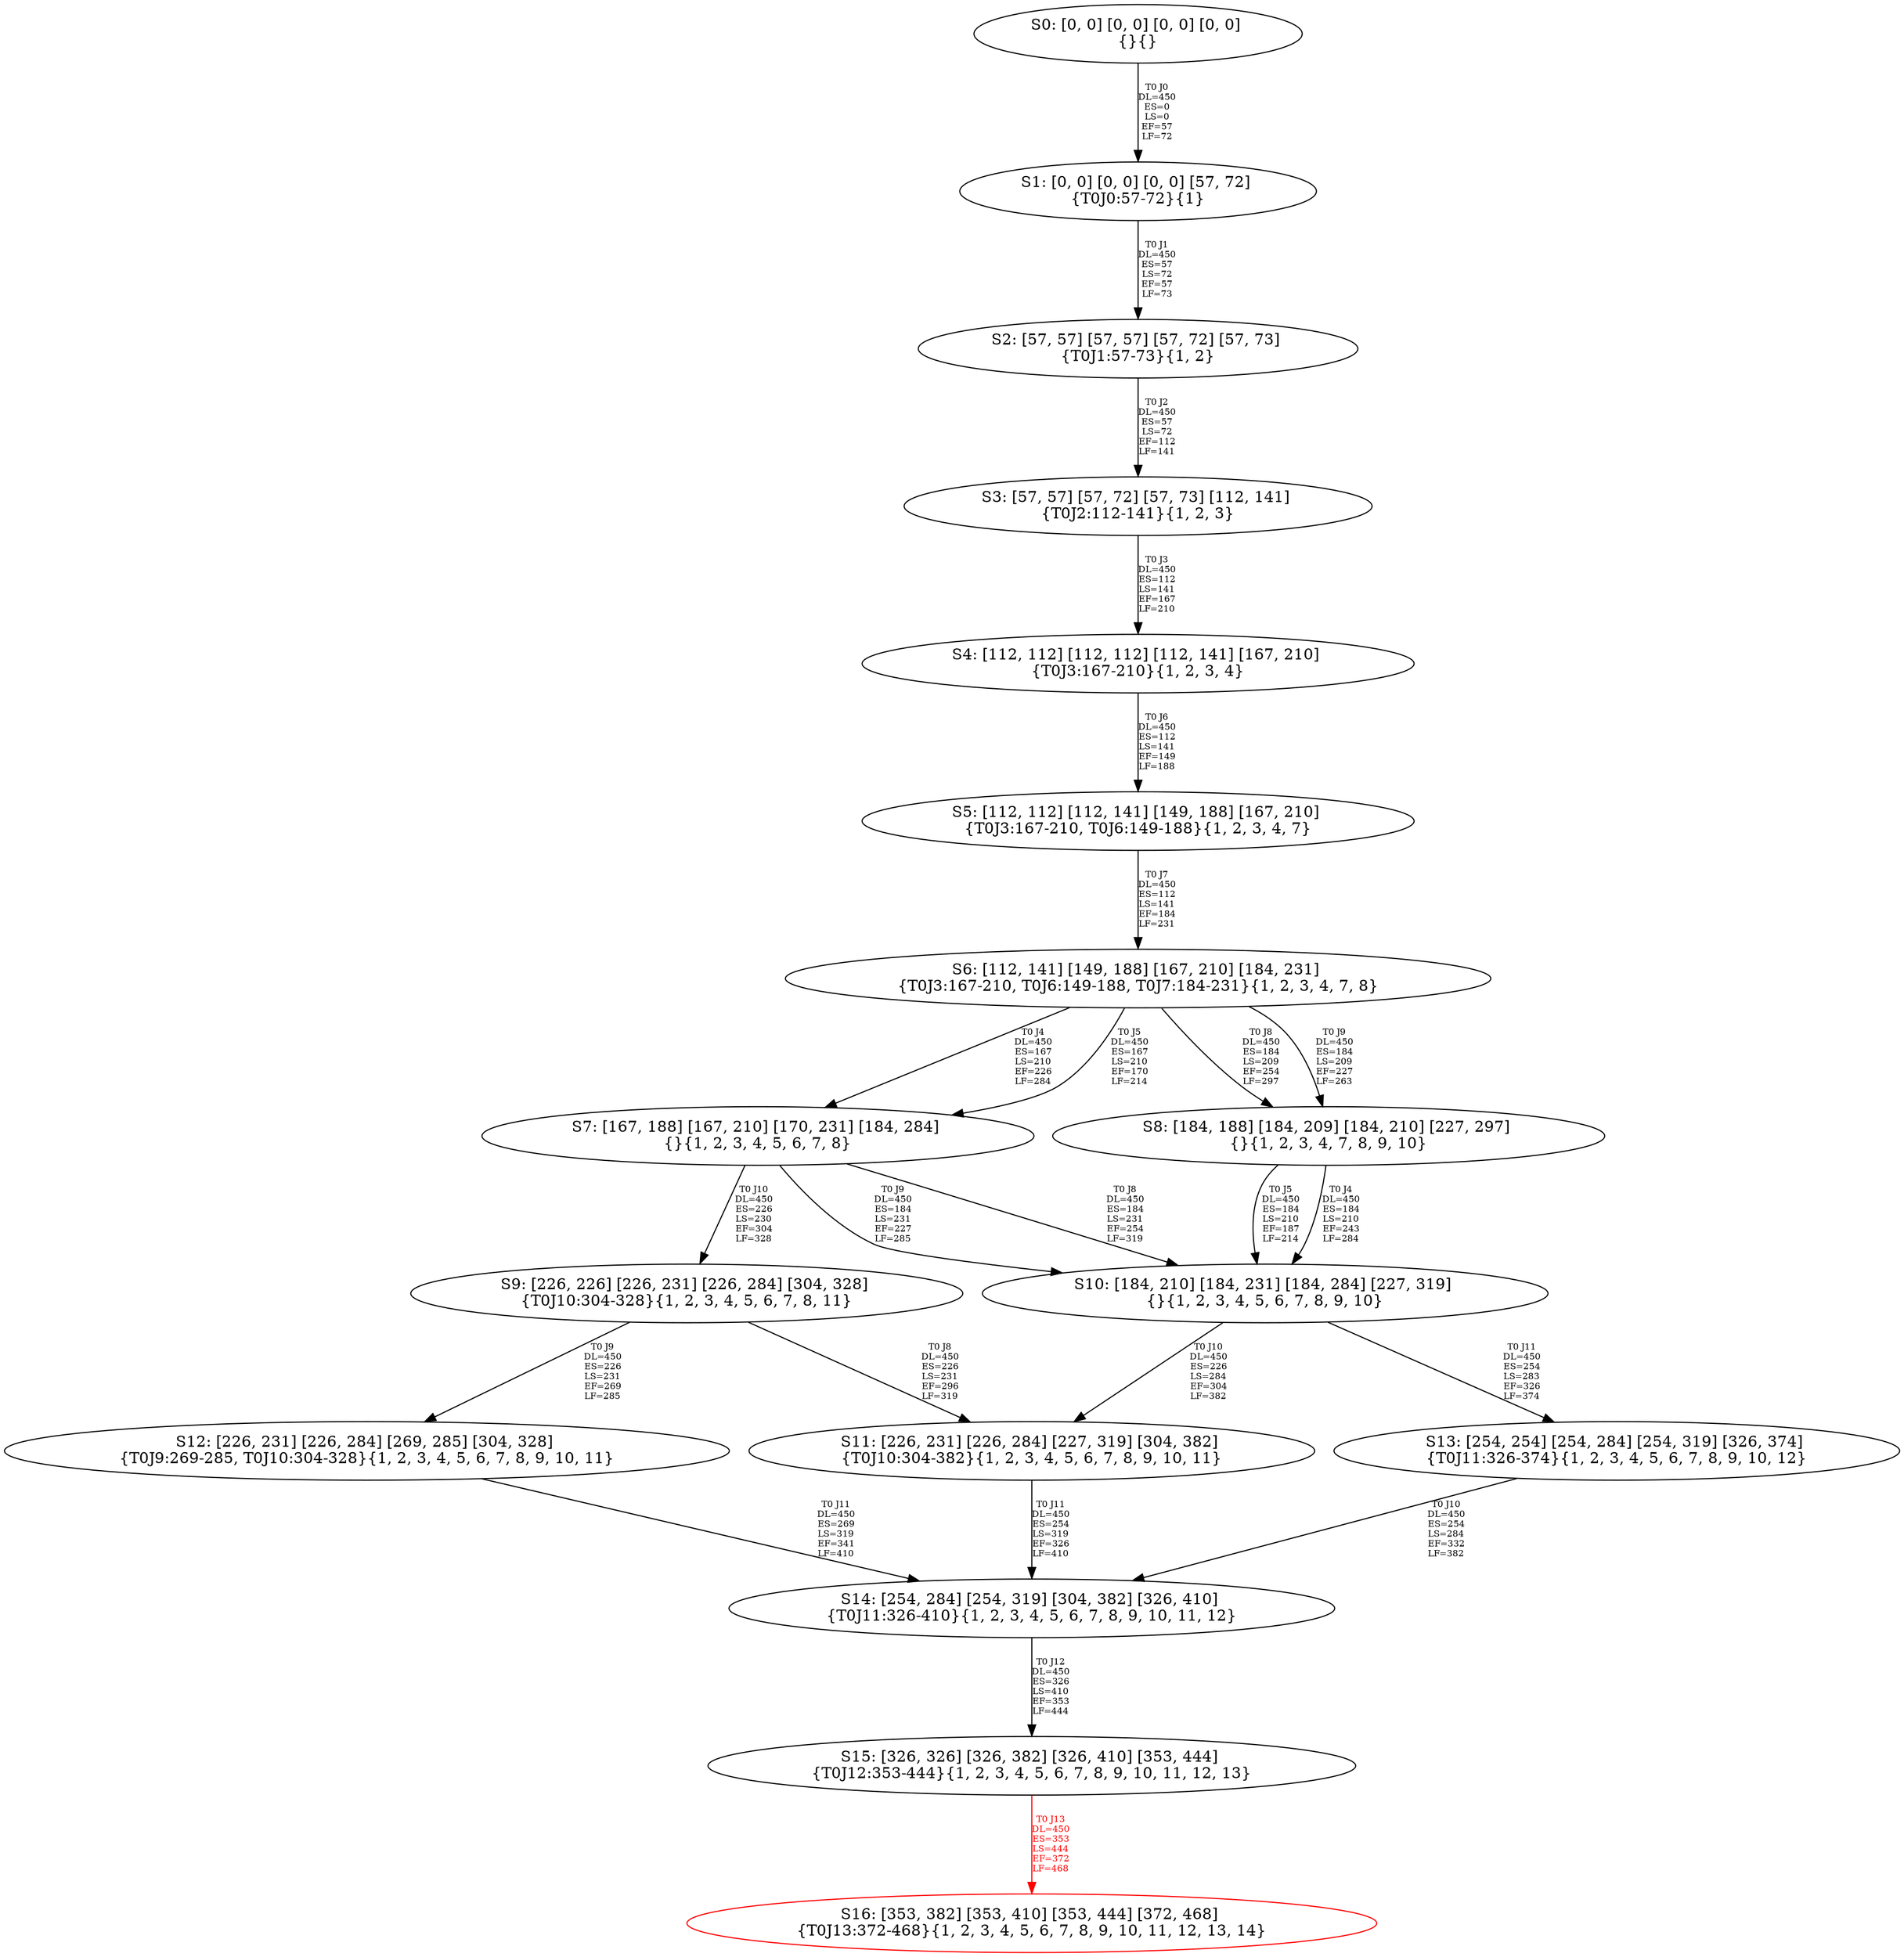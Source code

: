 digraph {
	S0[label="S0: [0, 0] [0, 0] [0, 0] [0, 0] \n{}{}"];
	S1[label="S1: [0, 0] [0, 0] [0, 0] [57, 72] \n{T0J0:57-72}{1}"];
	S2[label="S2: [57, 57] [57, 57] [57, 72] [57, 73] \n{T0J1:57-73}{1, 2}"];
	S3[label="S3: [57, 57] [57, 72] [57, 73] [112, 141] \n{T0J2:112-141}{1, 2, 3}"];
	S4[label="S4: [112, 112] [112, 112] [112, 141] [167, 210] \n{T0J3:167-210}{1, 2, 3, 4}"];
	S5[label="S5: [112, 112] [112, 141] [149, 188] [167, 210] \n{T0J3:167-210, T0J6:149-188}{1, 2, 3, 4, 7}"];
	S6[label="S6: [112, 141] [149, 188] [167, 210] [184, 231] \n{T0J3:167-210, T0J6:149-188, T0J7:184-231}{1, 2, 3, 4, 7, 8}"];
	S7[label="S7: [167, 188] [167, 210] [170, 231] [184, 284] \n{}{1, 2, 3, 4, 5, 6, 7, 8}"];
	S8[label="S8: [184, 188] [184, 209] [184, 210] [227, 297] \n{}{1, 2, 3, 4, 7, 8, 9, 10}"];
	S9[label="S9: [226, 226] [226, 231] [226, 284] [304, 328] \n{T0J10:304-328}{1, 2, 3, 4, 5, 6, 7, 8, 11}"];
	S10[label="S10: [184, 210] [184, 231] [184, 284] [227, 319] \n{}{1, 2, 3, 4, 5, 6, 7, 8, 9, 10}"];
	S11[label="S11: [226, 231] [226, 284] [227, 319] [304, 382] \n{T0J10:304-382}{1, 2, 3, 4, 5, 6, 7, 8, 9, 10, 11}"];
	S12[label="S12: [226, 231] [226, 284] [269, 285] [304, 328] \n{T0J9:269-285, T0J10:304-328}{1, 2, 3, 4, 5, 6, 7, 8, 9, 10, 11}"];
	S13[label="S13: [254, 254] [254, 284] [254, 319] [326, 374] \n{T0J11:326-374}{1, 2, 3, 4, 5, 6, 7, 8, 9, 10, 12}"];
	S14[label="S14: [254, 284] [254, 319] [304, 382] [326, 410] \n{T0J11:326-410}{1, 2, 3, 4, 5, 6, 7, 8, 9, 10, 11, 12}"];
	S15[label="S15: [326, 326] [326, 382] [326, 410] [353, 444] \n{T0J12:353-444}{1, 2, 3, 4, 5, 6, 7, 8, 9, 10, 11, 12, 13}"];
	S16[label="S16: [353, 382] [353, 410] [353, 444] [372, 468] \n{T0J13:372-468}{1, 2, 3, 4, 5, 6, 7, 8, 9, 10, 11, 12, 13, 14}"];
	S0 -> S1[label="T0 J0\nDL=450\nES=0\nLS=0\nEF=57\nLF=72",fontsize=8];
	S1 -> S2[label="T0 J1\nDL=450\nES=57\nLS=72\nEF=57\nLF=73",fontsize=8];
	S2 -> S3[label="T0 J2\nDL=450\nES=57\nLS=72\nEF=112\nLF=141",fontsize=8];
	S3 -> S4[label="T0 J3\nDL=450\nES=112\nLS=141\nEF=167\nLF=210",fontsize=8];
	S4 -> S5[label="T0 J6\nDL=450\nES=112\nLS=141\nEF=149\nLF=188",fontsize=8];
	S5 -> S6[label="T0 J7\nDL=450\nES=112\nLS=141\nEF=184\nLF=231",fontsize=8];
	S6 -> S7[label="T0 J4\nDL=450\nES=167\nLS=210\nEF=226\nLF=284",fontsize=8];
	S6 -> S7[label="T0 J5\nDL=450\nES=167\nLS=210\nEF=170\nLF=214",fontsize=8];
	S6 -> S8[label="T0 J8\nDL=450\nES=184\nLS=209\nEF=254\nLF=297",fontsize=8];
	S6 -> S8[label="T0 J9\nDL=450\nES=184\nLS=209\nEF=227\nLF=263",fontsize=8];
	S7 -> S10[label="T0 J8\nDL=450\nES=184\nLS=231\nEF=254\nLF=319",fontsize=8];
	S7 -> S10[label="T0 J9\nDL=450\nES=184\nLS=231\nEF=227\nLF=285",fontsize=8];
	S7 -> S9[label="T0 J10\nDL=450\nES=226\nLS=230\nEF=304\nLF=328",fontsize=8];
	S8 -> S10[label="T0 J4\nDL=450\nES=184\nLS=210\nEF=243\nLF=284",fontsize=8];
	S8 -> S10[label="T0 J5\nDL=450\nES=184\nLS=210\nEF=187\nLF=214",fontsize=8];
	S9 -> S11[label="T0 J8\nDL=450\nES=226\nLS=231\nEF=296\nLF=319",fontsize=8];
	S9 -> S12[label="T0 J9\nDL=450\nES=226\nLS=231\nEF=269\nLF=285",fontsize=8];
	S10 -> S11[label="T0 J10\nDL=450\nES=226\nLS=284\nEF=304\nLF=382",fontsize=8];
	S10 -> S13[label="T0 J11\nDL=450\nES=254\nLS=283\nEF=326\nLF=374",fontsize=8];
	S11 -> S14[label="T0 J11\nDL=450\nES=254\nLS=319\nEF=326\nLF=410",fontsize=8];
	S12 -> S14[label="T0 J11\nDL=450\nES=269\nLS=319\nEF=341\nLF=410",fontsize=8];
	S13 -> S14[label="T0 J10\nDL=450\nES=254\nLS=284\nEF=332\nLF=382",fontsize=8];
	S14 -> S15[label="T0 J12\nDL=450\nES=326\nLS=410\nEF=353\nLF=444",fontsize=8];
	S15 -> S16[label="T0 J13\nDL=450\nES=353\nLS=444\nEF=372\nLF=468",color=Red,fontcolor=Red,fontsize=8];
S16[color=Red];
}
